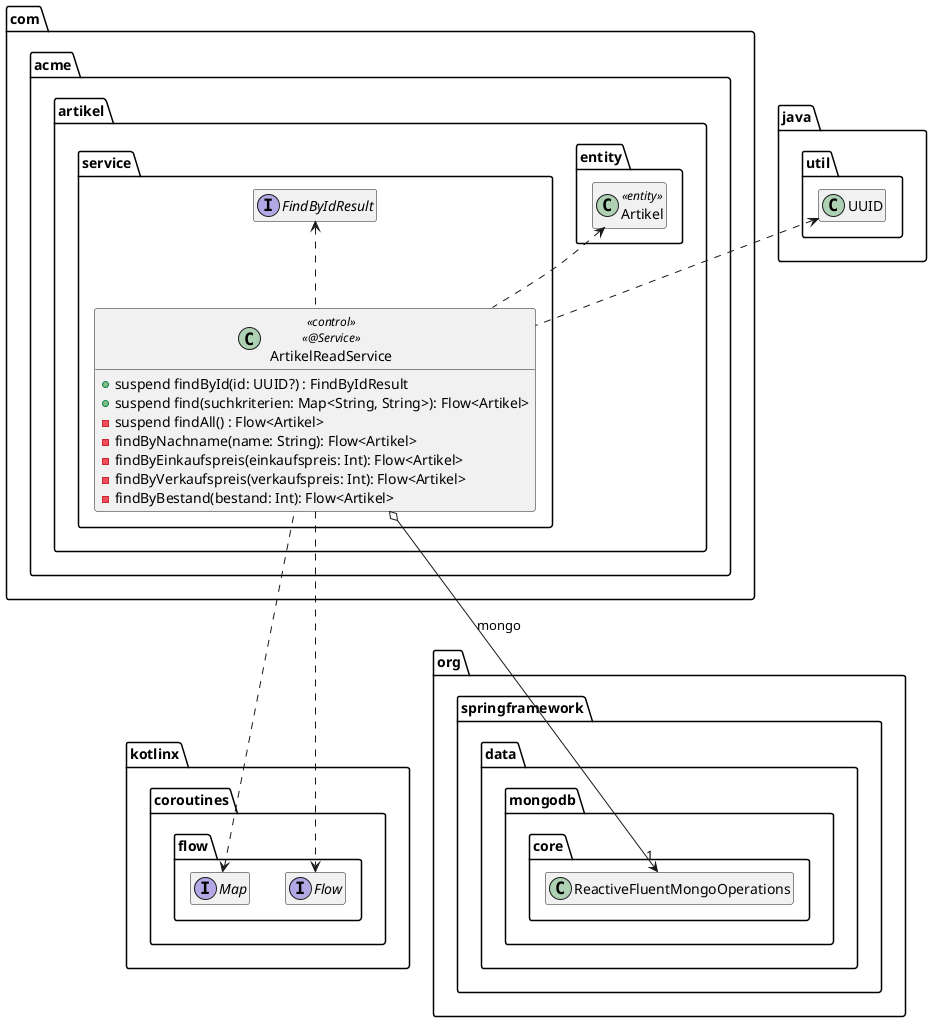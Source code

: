 @startuml
package kotlinx.coroutines.flow {
    interface Flow
    interface Map
}

package java.util {
    class UUID
}

package org.springframework.data.mongodb.core {
    class ReactiveFluentMongoOperations
}

package com.acme.artikel {
    package entity {
        class Artikel << entity >>
    }

    package service {
        class ArtikelReadService << control >> << @Service >> {
            + suspend findById(id: UUID?) : FindByIdResult
            + suspend find(suchkriterien: Map<String, String>): Flow<Artikel>
            - suspend findAll() : Flow<Artikel>
            - findByNachname(name: String): Flow<Artikel>
            - findByEinkaufspreis(einkaufspreis: Int): Flow<Artikel>
            - findByVerkaufspreis(verkaufspreis: Int): Flow<Artikel>
            - findByBestand(bestand: Int): Flow<Artikel>
        }

        interface FindByIdResult

        ArtikelReadService .up.> Artikel
        ArtikelReadService ..> Flow
        ArtikelReadService .up.> Map
        ArtikelReadService .up.> UUID
        ArtikelReadService .up.> FindByIdResult
        ArtikelReadService o--> "1" ReactiveFluentMongoOperations : mongo
    }
}
hide empty members
@enduml
